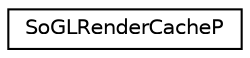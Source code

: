 digraph "Graphical Class Hierarchy"
{
 // LATEX_PDF_SIZE
  edge [fontname="Helvetica",fontsize="10",labelfontname="Helvetica",labelfontsize="10"];
  node [fontname="Helvetica",fontsize="10",shape=record];
  rankdir="LR";
  Node0 [label="SoGLRenderCacheP",height=0.2,width=0.4,color="black", fillcolor="white", style="filled",URL="$classSoGLRenderCacheP.html",tooltip=" "];
}
